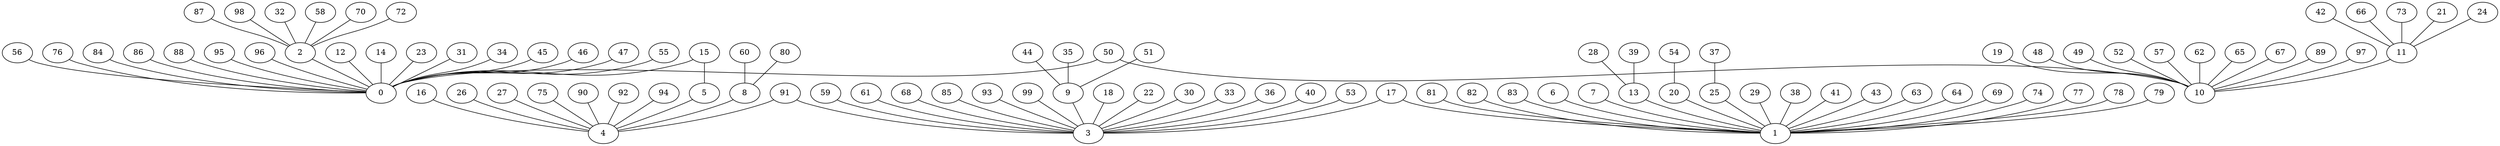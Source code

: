 graph G {
0[Index="0", Pose="5041.13 0 -897.745"];
1[Index="1", Pose="4698.6 0 2536.74"];
2[Index="2", Pose="5469.88 0 -2570.81"];
3[Index="3", Pose="2011.34 0 2279.95"];
4[Index="4", Pose="1666.65 0 458.745"];
5[Index="5", Pose="2864.38 0 1095.4"];
6[Index="6", Pose="5713.38 0 3537.66"];
7[Index="7", Pose="3814.27 0 1847.02"];
8[Index="8", Pose="849.615 0 909.235"];
9[Index="9", Pose="823.389 0 2585.5"];
10[Index="10", Pose="940.075 0 -841.973"];
11[Index="11", Pose="778.743 0 -3325.13"];
12[Index="12", Pose="5993.55 0 -2394.82"];
13[Index="13", Pose="3077.59 0 2882.45"];
14[Index="14", Pose="3675.84 0 -1733.73"];
15[Index="15", Pose="3825.31 0 206.441"];
16[Index="16", Pose="1755.1 0 2306.54"];
17[Index="17", Pose="3160.47 0 2294.27"];
18[Index="18", Pose="2401.37 0 3328"];
19[Index="19", Pose="1699.89 0 -1254.1"];
20[Index="20", Pose="4846.35 0 3561.73"];
21[Index="21", Pose="3155.97 0 -3518.53"];
22[Index="22", Pose="1153.28 0 1387.43"];
23[Index="23", Pose="5341.4 0 -1284.41"];
24[Index="24", Pose="2746.21 0 -3713.69"];
25[Index="25", Pose="5413.25 0 2982.82"];
26[Index="26", Pose="2251.24 0 2212.11"];
27[Index="27", Pose="3075.21 0 1425.65"];
28[Index="28", Pose="2625.83 0 3670.6"];
29[Index="29", Pose="5584.86 0 1878.09"];
30[Index="30", Pose="1705.76 0 2027.54"];
31[Index="31", Pose="3839.87 0 -1240.59"];
32[Index="32", Pose="4127.17 0 -2839.22"];
33[Index="33", Pose="2640.63 0 3230.64"];
34[Index="34", Pose="4975.21 0 -1442.13"];
35[Index="35", Pose="1373.81 0 3343.67"];
36[Index="36", Pose="2102.16 0 1586.69"];
37[Index="37", Pose="5738.81 0 753.441"];
38[Index="38", Pose="3943.82 0 3048.75"];
39[Index="39", Pose="2637.36 0 3603.74"];
40[Index="40", Pose="2390.62 0 2675.52"];
41[Index="41", Pose="4105.31 0 3493.26"];
42[Index="42", Pose="2894.94 0 -2415.49"];
43[Index="43", Pose="5701.51 0 3571.09"];
44[Index="44", Pose="885.96 0 3239.03"];
45[Index="45", Pose="3846.48 0 -578.396"];
46[Index="46", Pose="3717.58 0 -1860.99"];
47[Index="47", Pose="4716.01 0 -1636.61"];
48[Index="48", Pose="2682.2 0 -2328.09"];
49[Index="49", Pose="1125.2 0 -1902.01"];
50[Index="50", Pose="3338.66 0 -709.739"];
51[Index="51", Pose="1017.64 0 3457.83"];
52[Index="52", Pose="619.027 0 -3178.36"];
53[Index="53", Pose="2972.66 0 2214.04"];
54[Index="54", Pose="5908.51 0 3697.53"];
55[Index="55", Pose="4106.67 0 -992.899"];
56[Index="56", Pose="4498.63 0 -1116.36"];
57[Index="57", Pose="1764.96 0 -2275.78"];
58[Index="58", Pose="3506.93 0 -2172.49"];
59[Index="59", Pose="914.339 0 1973.26"];
60[Index="60", Pose="752.849 0 2494.5"];
61[Index="61", Pose="984.612 0 2083.11"];
62[Index="62", Pose="1057.26 0 -2209.47"];
63[Index="63", Pose="4786.79 0 1977.56"];
64[Index="64", Pose="3836.75 0 2207.75"];
65[Index="65", Pose="560.883 0 -3103.33"];
66[Index="66", Pose="3121.26 0 -3585.03"];
67[Index="67", Pose="419.438 0 -2510.43"];
68[Index="68", Pose="2768.52 0 2717.26"];
69[Index="69", Pose="3439.91 0 2172.44"];
70[Index="70", Pose="5999.96 0 -2513.21"];
72[Index="72", Pose="3563.35 0 -2716.84"];
73[Index="73", Pose="978.789 0 -920.633"];
74[Index="74", Pose="5478.16 0 2717.41"];
75[Index="75", Pose="2154.57 0 446.123"];
76[Index="76", Pose="3476.58 0 -403.105"];
77[Index="77", Pose="3184.85 0 2187"];
78[Index="78", Pose="3461.83 0 3209.72"];
79[Index="79", Pose="4486.86 0 1095.73"];
80[Index="80", Pose="212.525 0 2106.32"];
81[Index="81", Pose="4999.43 0 3615.7"];
82[Index="82", Pose="5239.63 0 2813.82"];
83[Index="83", Pose="5876.6 0 2072.4"];
84[Index="84", Pose="4001.28 0 -23.3027"];
85[Index="85", Pose="983.808 0 2805.1"];
86[Index="86", Pose="3898.24 0 -2141.62"];
87[Index="87", Pose="3776.88 0 -2302.34"];
88[Index="88", Pose="4203.72 0 -1556.63"];
89[Index="89", Pose="1972.66 0 -2282.86"];
90[Index="90", Pose="444.966 0 1131.11"];
91[Index="91", Pose="1341.94 0 1284.62"];
92[Index="92", Pose="2828.9 0 786.589"];
93[Index="93", Pose="2018.11 0 2955.32"];
94[Index="94", Pose="2069.66 0 837.091"];
95[Index="95", Pose="4999.46 0 -2261.92"];
96[Index="96", Pose="4052.86 0 -144.923"];
97[Index="97", Pose="2891.61 0 -1657.88"];
98[Index="98", Pose="4272.52 0 -2698.28"];
99[Index="99", Pose="2483.9 0 1665.86"];
23--0 [Distance="489.562"];
34--0 [Distance="548.366"];
56--0 [Distance="584.893"];
47--0 [Distance="807.228"];
55--0 [Distance="939.289"];
88--0 [Distance="1065.54"];
45--0 [Distance="1236.59"];
96--0 [Distance="1242.34"];
31--0 [Distance="1249.22"];
84--0 [Distance="1358.65"];
95--0 [Distance="1364.81"];
14--0 [Distance="1600.9"];
46--0 [Distance="1636.96"];
76--0 [Distance="1640.88"];
15--0 [Distance="1642.38"];
86--0 [Distance="1689.21"];
50--0 [Distance="1712.81"];
2--0 [Distance="1727.13"];
12--0 [Distance="1774.35"];
63--1 [Distance="566.09"];
82--1 [Distance="607.856"];
74--1 [Distance="800.227"];
25--1 [Distance="842.446"];
38--1 [Distance="912.048"];
64--1 [Distance="922.504"];
20--1 [Distance="1035.58"];
29--1 [Distance="1104.21"];
81--1 [Distance="1120.12"];
7--1 [Distance="1121.49"];
41--1 [Distance="1125.58"];
83--1 [Distance="1266.22"];
69--1 [Distance="1310.34"];
78--1 [Distance="1408.01"];
6--1 [Distance="1425.35"];
43--1 [Distance="1440.74"];
79--1 [Distance="1456.48"];
77--1 [Distance="1553.63"];
17--1 [Distance="1557.12"];
13--1 [Distance="1657.46"];
70--2 [Distance="533.198"];
98--2 [Distance="1204.13"];
32--2 [Distance="1369.28"];
87--2 [Distance="1714.16"];
72--2 [Distance="1912.12"];
58--2 [Distance="2002.96"];
30--3 [Distance="396.342"];
40--3 [Distance="548.023"];
93--3 [Distance="675.4"];
36--3 [Distance="699.182"];
99--3 [Distance="774.871"];
68--3 [Distance="874.395"];
53--3 [Distance="963.585"];
61--3 [Distance="1045.42"];
18--3 [Distance="1118.27"];
59--3 [Distance="1139.06"];
33--3 [Distance="1140.09"];
17--3 [Distance="1149.22"];
85--3 [Distance="1153.95"];
91--3 [Distance="1199.49"];
9--3 [Distance="1226.61"];
22--3 [Distance="1238.08"];
75--4 [Distance="488.087"];
94--4 [Distance="552.777"];
91--4 [Distance="887.419"];
8--4 [Distance="932.998"];
92--4 [Distance="1207.61"];
5--4 [Distance="1356.43"];
90--4 [Distance="1394.48"];
27--4 [Distance="1708.5"];
26--4 [Distance="1848.26"];
16--4 [Distance="1849.91"];
15--5 [Distance="1309.06"];
80--8 [Distance="1356.06"];
60--8 [Distance="1588.21"];
44--9 [Distance="656.514"];
51--9 [Distance="893.697"];
35--9 [Distance="936.895"];
19--10 [Distance="864.39"];
49--10 [Distance="1076.08"];
62--10 [Distance="1372.51"];
57--10 [Distance="1654.16"];
67--10 [Distance="1747.8"];
89--10 [Distance="1772.68"];
97--10 [Distance="2115.23"];
48--10 [Distance="2289.88"];
65--10 [Distance="2292.93"];
52--10 [Distance="2358.34"];
50--10 [Distance="2402.23"];
11--10 [Distance="2488.39"];
24--11 [Distance="2005.47"];
42--11 [Distance="2303.42"];
66--11 [Distance="2356.89"];
21--11 [Distance="2385.08"];
73--11 [Distance="2412.8"];
39--13 [Distance="845.024"];
28--13 [Distance="908.442"];
54--20 [Distance="1070.81"];
37--25 [Distance="2253.02"];
}
